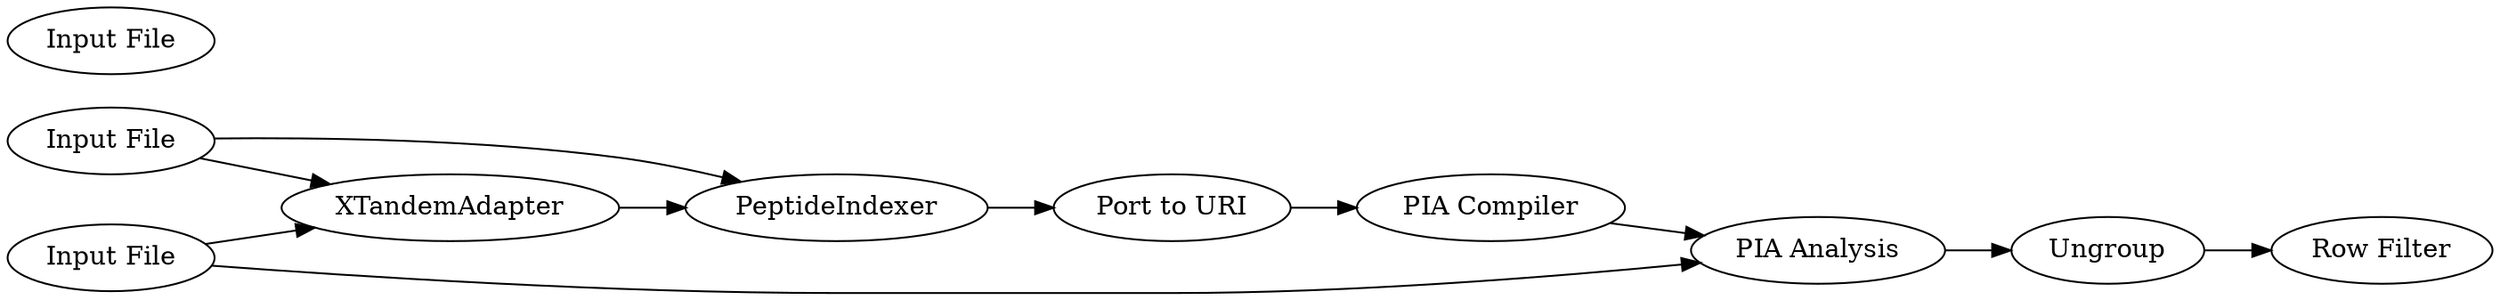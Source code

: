 digraph {
	567 [label="PIA Analysis"]
	568 [label="Port to URI"]
	570 [label="PIA Compiler"]
	573 [label="Row Filter"]
	574 [label=Ungroup]
	576 [label="Input File"]
	577 [label="Input File"]
	579 [label="Input File"]
	590 [label=XTandemAdapter]
	591 [label=PeptideIndexer]
	567 -> 574
	568 -> 570
	570 -> 567
	574 -> 573
	576 -> 567
	576 -> 590
	577 -> 590
	577 -> 591
	590 -> 591
	591 -> 568
	rankdir=LR
}
